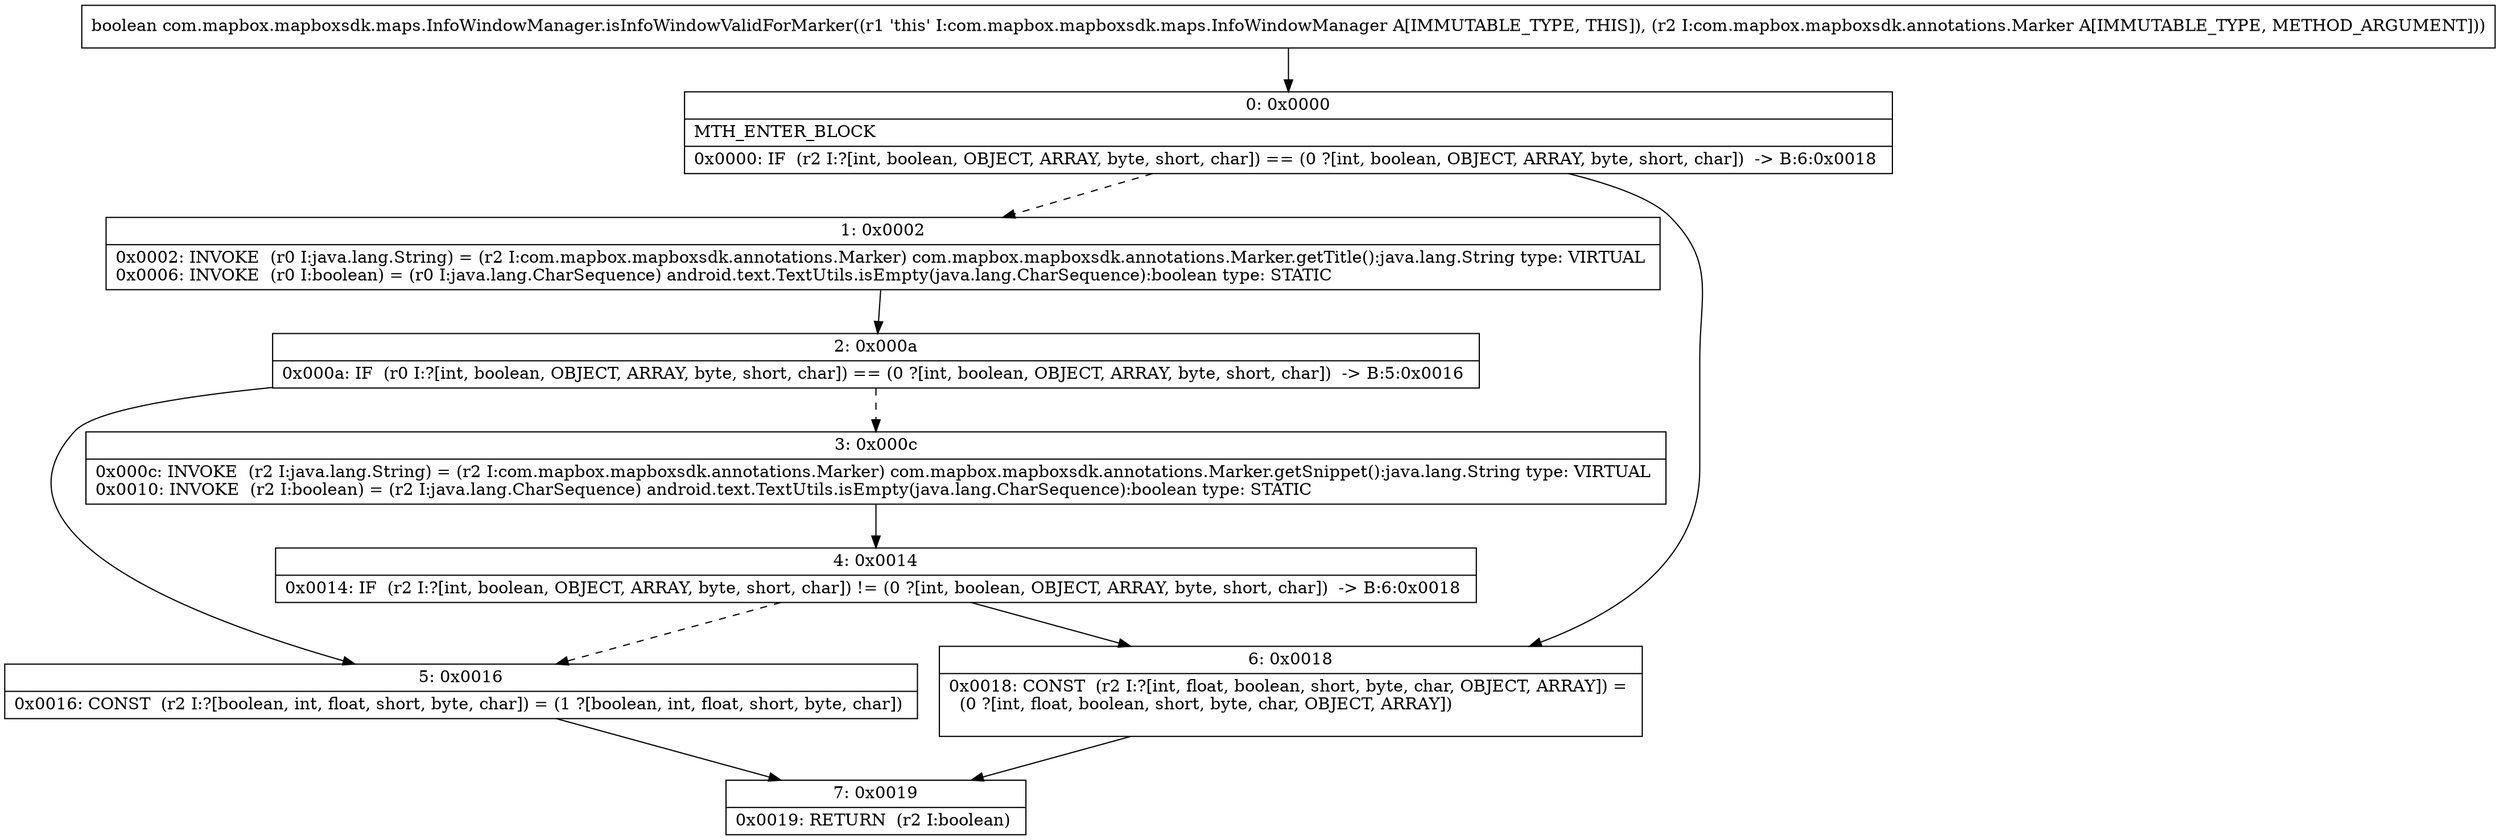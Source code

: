 digraph "CFG forcom.mapbox.mapboxsdk.maps.InfoWindowManager.isInfoWindowValidForMarker(Lcom\/mapbox\/mapboxsdk\/annotations\/Marker;)Z" {
Node_0 [shape=record,label="{0\:\ 0x0000|MTH_ENTER_BLOCK\l|0x0000: IF  (r2 I:?[int, boolean, OBJECT, ARRAY, byte, short, char]) == (0 ?[int, boolean, OBJECT, ARRAY, byte, short, char])  \-\> B:6:0x0018 \l}"];
Node_1 [shape=record,label="{1\:\ 0x0002|0x0002: INVOKE  (r0 I:java.lang.String) = (r2 I:com.mapbox.mapboxsdk.annotations.Marker) com.mapbox.mapboxsdk.annotations.Marker.getTitle():java.lang.String type: VIRTUAL \l0x0006: INVOKE  (r0 I:boolean) = (r0 I:java.lang.CharSequence) android.text.TextUtils.isEmpty(java.lang.CharSequence):boolean type: STATIC \l}"];
Node_2 [shape=record,label="{2\:\ 0x000a|0x000a: IF  (r0 I:?[int, boolean, OBJECT, ARRAY, byte, short, char]) == (0 ?[int, boolean, OBJECT, ARRAY, byte, short, char])  \-\> B:5:0x0016 \l}"];
Node_3 [shape=record,label="{3\:\ 0x000c|0x000c: INVOKE  (r2 I:java.lang.String) = (r2 I:com.mapbox.mapboxsdk.annotations.Marker) com.mapbox.mapboxsdk.annotations.Marker.getSnippet():java.lang.String type: VIRTUAL \l0x0010: INVOKE  (r2 I:boolean) = (r2 I:java.lang.CharSequence) android.text.TextUtils.isEmpty(java.lang.CharSequence):boolean type: STATIC \l}"];
Node_4 [shape=record,label="{4\:\ 0x0014|0x0014: IF  (r2 I:?[int, boolean, OBJECT, ARRAY, byte, short, char]) != (0 ?[int, boolean, OBJECT, ARRAY, byte, short, char])  \-\> B:6:0x0018 \l}"];
Node_5 [shape=record,label="{5\:\ 0x0016|0x0016: CONST  (r2 I:?[boolean, int, float, short, byte, char]) = (1 ?[boolean, int, float, short, byte, char]) \l}"];
Node_6 [shape=record,label="{6\:\ 0x0018|0x0018: CONST  (r2 I:?[int, float, boolean, short, byte, char, OBJECT, ARRAY]) = \l  (0 ?[int, float, boolean, short, byte, char, OBJECT, ARRAY])\l \l}"];
Node_7 [shape=record,label="{7\:\ 0x0019|0x0019: RETURN  (r2 I:boolean) \l}"];
MethodNode[shape=record,label="{boolean com.mapbox.mapboxsdk.maps.InfoWindowManager.isInfoWindowValidForMarker((r1 'this' I:com.mapbox.mapboxsdk.maps.InfoWindowManager A[IMMUTABLE_TYPE, THIS]), (r2 I:com.mapbox.mapboxsdk.annotations.Marker A[IMMUTABLE_TYPE, METHOD_ARGUMENT])) }"];
MethodNode -> Node_0;
Node_0 -> Node_1[style=dashed];
Node_0 -> Node_6;
Node_1 -> Node_2;
Node_2 -> Node_3[style=dashed];
Node_2 -> Node_5;
Node_3 -> Node_4;
Node_4 -> Node_5[style=dashed];
Node_4 -> Node_6;
Node_5 -> Node_7;
Node_6 -> Node_7;
}

